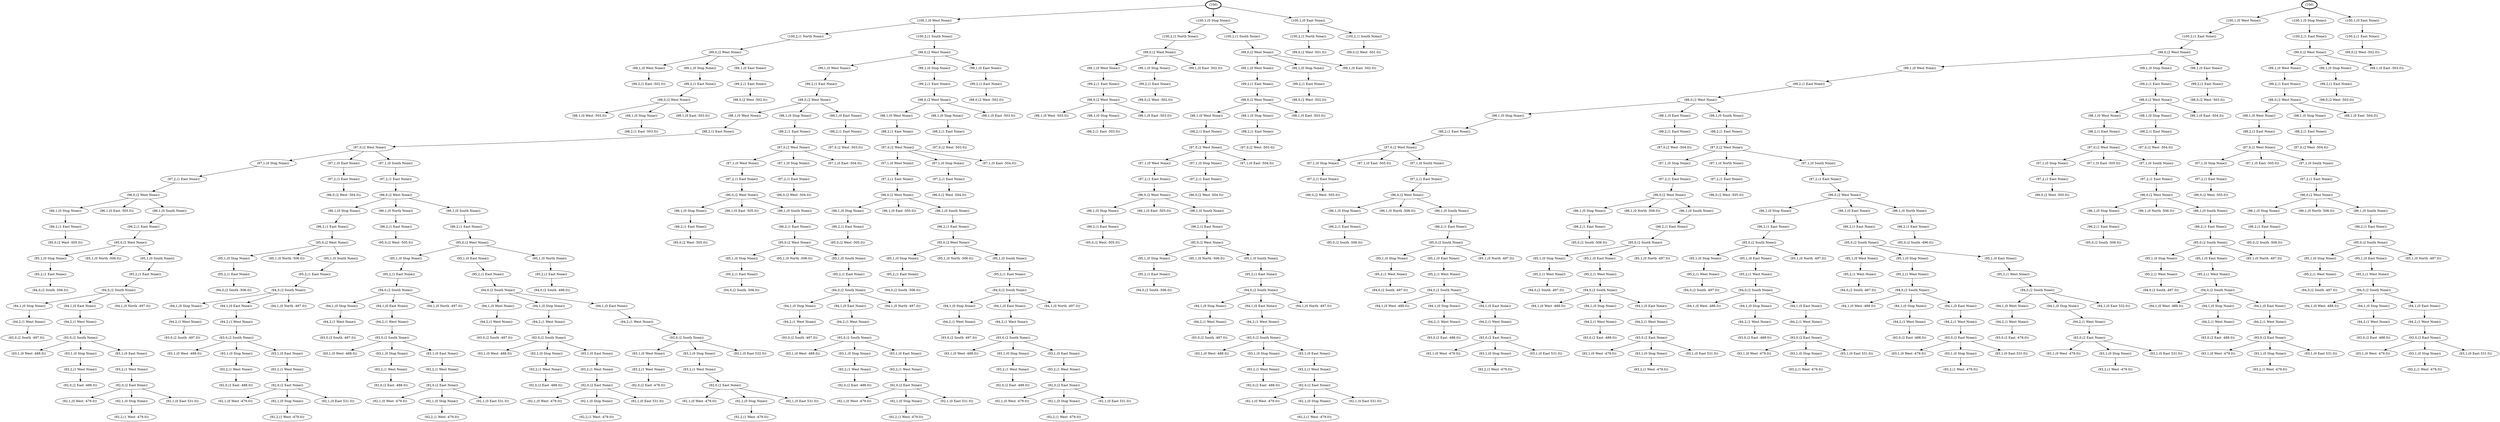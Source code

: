 strict digraph {
	6 [label="(99,2,(1 East -502.0))"]
	5 -> 6
	5 [label="(99,1,(0 West None))"]
	4 -> 5
	10 [label="(98,1,(0 West -503.0))"]
	9 -> 10
	12 [label="(98,2,(1 East -503.0))"]
	11 -> 12
	11 [label="(98,1,(0 Stop None))"]
	9 -> 11
	13 [label="(98,1,(0 East -503.0))"]
	9 -> 13
	9 [label="(98,0,(2 West None))"]
	8 -> 9
	8 [label="(99,2,(1 East None))"]
	7 -> 8
	7 [label="(99,1,(0 Stop None))"]
	4 -> 7
	16 [label="(98,0,(2 West -502.0))"]
	15 -> 16
	15 [label="(99,2,(1 East None))"]
	14 -> 15
	14 [label="(99,1,(0 East None))"]
	4 -> 14
	4 [label="(99,0,(2 West None))"]
	3 -> 4
	3 [label="(100,2,(1 North None))"]
	2 -> 3
	30 [label="(95,0,(2 West -505.0))"]
	29 -> 30
	29 [label="(96,2,(1 East None))"]
	28 -> 29
	28 [label="(96,1,(0 Stop None))"]
	27 -> 28
	31 [label="(96,1,(0 East -505.0))"]
	27 -> 31
	37 [label="(94,0,(2 South -506.0))"]
	36 -> 37
	36 [label="(95,2,(1 East None))"]
	35 -> 36
	35 [label="(95,1,(0 Stop None))"]
	34 -> 35
	38 [label="(95,1,(0 North -506.0))"]
	34 -> 38
	44 [label="(93,0,(2 South -497.0))"]
	43 -> 44
	43 [label="(94,2,(1 West None))"]
	42 -> 43
	42 [label="(94,1,(0 Stop None))"]
	41 -> 42
	48 [label="(93,1,(0 West -488.0))"]
	47 -> 48
	51 [label="(92,0,(2 East -488.0))"]
	50 -> 51
	50 [label="(93,2,(1 West None))"]
	49 -> 50
	49 [label="(93,1,(0 Stop None))"]
	47 -> 49
	55 [label="(92,1,(0 West -479.0))"]
	54 -> 55
	57 [label="(92,2,(1 West -479.0))"]
	56 -> 57
	56 [label="(92,1,(0 Stop None))"]
	54 -> 56
	58 [label="(92,1,(0 East 531.0))"]
	54 -> 58
	54 [label="(92,0,(2 East None))"]
	53 -> 54
	53 [label="(93,2,(1 West None))"]
	52 -> 53
	52 [label="(93,1,(0 East None))"]
	47 -> 52
	47 [label="(93,0,(2 South None))"]
	46 -> 47
	46 [label="(94,2,(1 West None))"]
	45 -> 46
	45 [label="(94,1,(0 East None))"]
	41 -> 45
	59 [label="(94,1,(0 North -497.0))"]
	41 -> 59
	41 [label="(94,0,(2 South None))"]
	40 -> 41
	40 [label="(95,2,(1 East None))"]
	39 -> 40
	39 [label="(95,1,(0 South None))"]
	34 -> 39
	34 [label="(95,0,(2 West None))"]
	33 -> 34
	33 [label="(96,2,(1 East None))"]
	32 -> 33
	32 [label="(96,1,(0 South None))"]
	27 -> 32
	27 [label="(96,0,(2 West None))"]
	26 -> 27
	26 [label="(97,2,(1 East None))"]
	25 -> 26
	25 [label="(97,1,(0 Stop None))"]
	24 -> 25
	62 [label="(96,0,(2 West -504.0))"]
	61 -> 62
	61 [label="(97,2,(1 East None))"]
	60 -> 61
	60 [label="(97,1,(0 East None))"]
	24 -> 60
	71 [label="(94,0,(2 South -506.0))"]
	70 -> 71
	70 [label="(95,2,(1 East None))"]
	69 -> 70
	69 [label="(95,1,(0 Stop None))"]
	68 -> 69
	72 [label="(95,1,(0 North -506.0))"]
	68 -> 72
	78 [label="(93,0,(2 South -497.0))"]
	77 -> 78
	77 [label="(94,2,(1 West None))"]
	76 -> 77
	76 [label="(94,1,(0 Stop None))"]
	75 -> 76
	82 [label="(93,1,(0 West -488.0))"]
	81 -> 82
	85 [label="(92,0,(2 East -488.0))"]
	84 -> 85
	84 [label="(93,2,(1 West None))"]
	83 -> 84
	83 [label="(93,1,(0 Stop None))"]
	81 -> 83
	89 [label="(92,1,(0 West -479.0))"]
	88 -> 89
	91 [label="(92,2,(1 West -479.0))"]
	90 -> 91
	90 [label="(92,1,(0 Stop None))"]
	88 -> 90
	92 [label="(92,1,(0 East 531.0))"]
	88 -> 92
	88 [label="(92,0,(2 East None))"]
	87 -> 88
	87 [label="(93,2,(1 West None))"]
	86 -> 87
	86 [label="(93,1,(0 East None))"]
	81 -> 86
	81 [label="(93,0,(2 South None))"]
	80 -> 81
	80 [label="(94,2,(1 West None))"]
	79 -> 80
	79 [label="(94,1,(0 East None))"]
	75 -> 79
	93 [label="(94,1,(0 North -497.0))"]
	75 -> 93
	75 [label="(94,0,(2 South None))"]
	74 -> 75
	74 [label="(95,2,(1 East None))"]
	73 -> 74
	73 [label="(95,1,(0 South None))"]
	68 -> 73
	68 [label="(95,0,(2 West None))"]
	67 -> 68
	67 [label="(96,2,(1 East None))"]
	66 -> 67
	66 [label="(96,1,(0 Stop None))"]
	65 -> 66
	96 [label="(95,0,(2 West -505.0))"]
	95 -> 96
	95 [label="(96,2,(1 East None))"]
	94 -> 95
	94 [label="(96,1,(0 North None))"]
	65 -> 94
	105 [label="(93,0,(2 South -497.0))"]
	104 -> 105
	104 [label="(94,2,(1 West None))"]
	103 -> 104
	103 [label="(94,1,(0 Stop None))"]
	102 -> 103
	109 [label="(93,1,(0 West -488.0))"]
	108 -> 109
	112 [label="(92,0,(2 East -488.0))"]
	111 -> 112
	111 [label="(93,2,(1 West None))"]
	110 -> 111
	110 [label="(93,1,(0 Stop None))"]
	108 -> 110
	116 [label="(92,1,(0 West -479.0))"]
	115 -> 116
	118 [label="(92,2,(1 West -479.0))"]
	117 -> 118
	117 [label="(92,1,(0 Stop None))"]
	115 -> 117
	119 [label="(92,1,(0 East 531.0))"]
	115 -> 119
	115 [label="(92,0,(2 East None))"]
	114 -> 115
	114 [label="(93,2,(1 West None))"]
	113 -> 114
	113 [label="(93,1,(0 East None))"]
	108 -> 113
	108 [label="(93,0,(2 South None))"]
	107 -> 108
	107 [label="(94,2,(1 West None))"]
	106 -> 107
	106 [label="(94,1,(0 East None))"]
	102 -> 106
	120 [label="(94,1,(0 North -497.0))"]
	102 -> 120
	102 [label="(94,0,(2 South None))"]
	101 -> 102
	101 [label="(95,2,(1 East None))"]
	100 -> 101
	100 [label="(95,1,(0 Stop None))"]
	99 -> 100
	126 [label="(93,0,(2 South -487.0))"]
	125 -> 126
	125 [label="(94,2,(1 West None))"]
	124 -> 125
	124 [label="(94,1,(0 West None))"]
	123 -> 124
	130 [label="(93,1,(0 West -488.0))"]
	129 -> 130
	133 [label="(92,0,(2 East -488.0))"]
	132 -> 133
	132 [label="(93,2,(1 West None))"]
	131 -> 132
	131 [label="(93,1,(0 Stop None))"]
	129 -> 131
	137 [label="(92,1,(0 West -479.0))"]
	136 -> 137
	139 [label="(92,2,(1 West -479.0))"]
	138 -> 139
	138 [label="(92,1,(0 Stop None))"]
	136 -> 138
	140 [label="(92,1,(0 East 531.0))"]
	136 -> 140
	136 [label="(92,0,(2 East None))"]
	135 -> 136
	135 [label="(93,2,(1 West None))"]
	134 -> 135
	134 [label="(93,1,(0 East None))"]
	129 -> 134
	129 [label="(93,0,(2 South None))"]
	128 -> 129
	128 [label="(94,2,(1 West None))"]
	127 -> 128
	127 [label="(94,1,(0 Stop None))"]
	123 -> 127
	146 [label="(92,0,(2 East -478.0))"]
	145 -> 146
	145 [label="(93,2,(1 West None))"]
	144 -> 145
	144 [label="(93,1,(0 West None))"]
	143 -> 144
	150 [label="(92,1,(0 West -479.0))"]
	149 -> 150
	152 [label="(92,2,(1 West -479.0))"]
	151 -> 152
	151 [label="(92,1,(0 Stop None))"]
	149 -> 151
	153 [label="(92,1,(0 East 531.0))"]
	149 -> 153
	149 [label="(92,0,(2 East None))"]
	148 -> 149
	148 [label="(93,2,(1 West None))"]
	147 -> 148
	147 [label="(93,1,(0 Stop None))"]
	143 -> 147
	154 [label="(93,1,(0 East 532.0))"]
	143 -> 154
	143 [label="(93,0,(2 South None))"]
	142 -> 143
	142 [label="(94,2,(1 West None))"]
	141 -> 142
	141 [label="(94,1,(0 East None))"]
	123 -> 141
	123 [label="(94,0,(2 South None))"]
	122 -> 123
	122 [label="(95,2,(1 East None))"]
	121 -> 122
	121 [label="(95,1,(0 East None))"]
	99 -> 121
	157 [label="(94,0,(2 South -496.0))"]
	156 -> 157
	156 [label="(95,2,(1 East None))"]
	155 -> 156
	155 [label="(95,1,(0 North None))"]
	99 -> 155
	99 [label="(95,0,(2 West None))"]
	98 -> 99
	98 [label="(96,2,(1 East None))"]
	97 -> 98
	97 [label="(96,1,(0 South None))"]
	65 -> 97
	65 [label="(96,0,(2 West None))"]
	64 -> 65
	64 [label="(97,2,(1 East None))"]
	63 -> 64
	63 [label="(97,1,(0 South None))"]
	24 -> 63
	24 [label="(97,0,(2 West None))"]
	23 -> 24
	23 [label="(98,2,(1 East None))"]
	22 -> 23
	22 [label="(98,1,(0 West None))"]
	21 -> 22
	166 [label="(95,0,(2 West -505.0))"]
	165 -> 166
	165 [label="(96,2,(1 East None))"]
	164 -> 165
	164 [label="(96,1,(0 Stop None))"]
	163 -> 164
	167 [label="(96,1,(0 East -505.0))"]
	163 -> 167
	173 [label="(94,0,(2 South -506.0))"]
	172 -> 173
	172 [label="(95,2,(1 East None))"]
	171 -> 172
	171 [label="(95,1,(0 Stop None))"]
	170 -> 171
	174 [label="(95,1,(0 North -506.0))"]
	170 -> 174
	180 [label="(93,0,(2 South -497.0))"]
	179 -> 180
	179 [label="(94,2,(1 West None))"]
	178 -> 179
	178 [label="(94,1,(0 Stop None))"]
	177 -> 178
	184 [label="(93,1,(0 West -488.0))"]
	183 -> 184
	187 [label="(92,0,(2 East -488.0))"]
	186 -> 187
	186 [label="(93,2,(1 West None))"]
	185 -> 186
	185 [label="(93,1,(0 Stop None))"]
	183 -> 185
	191 [label="(92,1,(0 West -479.0))"]
	190 -> 191
	193 [label="(92,2,(1 West -479.0))"]
	192 -> 193
	192 [label="(92,1,(0 Stop None))"]
	190 -> 192
	194 [label="(92,1,(0 East 531.0))"]
	190 -> 194
	190 [label="(92,0,(2 East None))"]
	189 -> 190
	189 [label="(93,2,(1 West None))"]
	188 -> 189
	188 [label="(93,1,(0 East None))"]
	183 -> 188
	183 [label="(93,0,(2 South None))"]
	182 -> 183
	182 [label="(94,2,(1 West None))"]
	181 -> 182
	181 [label="(94,1,(0 East None))"]
	177 -> 181
	195 [label="(94,1,(0 North -497.0))"]
	177 -> 195
	177 [label="(94,0,(2 South None))"]
	176 -> 177
	176 [label="(95,2,(1 East None))"]
	175 -> 176
	175 [label="(95,1,(0 South None))"]
	170 -> 175
	170 [label="(95,0,(2 West None))"]
	169 -> 170
	169 [label="(96,2,(1 East None))"]
	168 -> 169
	168 [label="(96,1,(0 South None))"]
	163 -> 168
	163 [label="(96,0,(2 West None))"]
	162 -> 163
	162 [label="(97,2,(1 East None))"]
	161 -> 162
	161 [label="(97,1,(0 West None))"]
	160 -> 161
	198 [label="(96,0,(2 West -504.0))"]
	197 -> 198
	197 [label="(97,2,(1 East None))"]
	196 -> 197
	196 [label="(97,1,(0 Stop None))"]
	160 -> 196
	199 [label="(97,1,(0 East -504.0))"]
	160 -> 199
	160 [label="(97,0,(2 West None))"]
	159 -> 160
	159 [label="(98,2,(1 East None))"]
	158 -> 159
	158 [label="(98,1,(0 Stop None))"]
	21 -> 158
	202 [label="(97,0,(2 West -503.0))"]
	201 -> 202
	201 [label="(98,2,(1 East None))"]
	200 -> 201
	200 [label="(98,1,(0 East None))"]
	21 -> 200
	21 [label="(98,0,(2 West None))"]
	20 -> 21
	20 [label="(99,2,(1 East None))"]
	19 -> 20
	19 [label="(99,1,(0 West None))"]
	18 -> 19
	214 [label="(95,0,(2 West -505.0))"]
	213 -> 214
	213 [label="(96,2,(1 East None))"]
	212 -> 213
	212 [label="(96,1,(0 Stop None))"]
	211 -> 212
	215 [label="(96,1,(0 East -505.0))"]
	211 -> 215
	221 [label="(94,0,(2 South -506.0))"]
	220 -> 221
	220 [label="(95,2,(1 East None))"]
	219 -> 220
	219 [label="(95,1,(0 Stop None))"]
	218 -> 219
	222 [label="(95,1,(0 North -506.0))"]
	218 -> 222
	228 [label="(93,0,(2 South -497.0))"]
	227 -> 228
	227 [label="(94,2,(1 West None))"]
	226 -> 227
	226 [label="(94,1,(0 Stop None))"]
	225 -> 226
	232 [label="(93,1,(0 West -488.0))"]
	231 -> 232
	235 [label="(92,0,(2 East -488.0))"]
	234 -> 235
	234 [label="(93,2,(1 West None))"]
	233 -> 234
	233 [label="(93,1,(0 Stop None))"]
	231 -> 233
	239 [label="(92,1,(0 West -479.0))"]
	238 -> 239
	241 [label="(92,2,(1 West -479.0))"]
	240 -> 241
	240 [label="(92,1,(0 Stop None))"]
	238 -> 240
	242 [label="(92,1,(0 East 531.0))"]
	238 -> 242
	238 [label="(92,0,(2 East None))"]
	237 -> 238
	237 [label="(93,2,(1 West None))"]
	236 -> 237
	236 [label="(93,1,(0 East None))"]
	231 -> 236
	231 [label="(93,0,(2 South None))"]
	230 -> 231
	230 [label="(94,2,(1 West None))"]
	229 -> 230
	229 [label="(94,1,(0 East None))"]
	225 -> 229
	243 [label="(94,1,(0 North -497.0))"]
	225 -> 243
	225 [label="(94,0,(2 South None))"]
	224 -> 225
	224 [label="(95,2,(1 East None))"]
	223 -> 224
	223 [label="(95,1,(0 South None))"]
	218 -> 223
	218 [label="(95,0,(2 West None))"]
	217 -> 218
	217 [label="(96,2,(1 East None))"]
	216 -> 217
	216 [label="(96,1,(0 South None))"]
	211 -> 216
	211 [label="(96,0,(2 West None))"]
	210 -> 211
	210 [label="(97,2,(1 East None))"]
	209 -> 210
	209 [label="(97,1,(0 West None))"]
	208 -> 209
	246 [label="(96,0,(2 West -504.0))"]
	245 -> 246
	245 [label="(97,2,(1 East None))"]
	244 -> 245
	244 [label="(97,1,(0 Stop None))"]
	208 -> 244
	247 [label="(97,1,(0 East -504.0))"]
	208 -> 247
	208 [label="(97,0,(2 West None))"]
	207 -> 208
	207 [label="(98,2,(1 East None))"]
	206 -> 207
	206 [label="(98,1,(0 West None))"]
	205 -> 206
	250 [label="(97,0,(2 West -503.0))"]
	249 -> 250
	249 [label="(98,2,(1 East None))"]
	248 -> 249
	248 [label="(98,1,(0 Stop None))"]
	205 -> 248
	251 [label="(98,1,(0 East -503.0))"]
	205 -> 251
	205 [label="(98,0,(2 West None))"]
	204 -> 205
	204 [label="(99,2,(1 East None))"]
	203 -> 204
	203 [label="(99,1,(0 Stop None))"]
	18 -> 203
	254 [label="(98,0,(2 West -502.0))"]
	253 -> 254
	253 [label="(99,2,(1 East None))"]
	252 -> 253
	252 [label="(99,1,(0 East None))"]
	18 -> 252
	18 [label="(99,0,(2 West None))"]
	17 -> 18
	17 [label="(100,2,(1 South None))"]
	2 -> 17
	2 [label="(100,1,(0 West None))"]
	1 -> 2
	261 [label="(98,1,(0 West -503.0))"]
	260 -> 261
	263 [label="(98,2,(1 East -503.0))"]
	262 -> 263
	262 [label="(98,1,(0 Stop None))"]
	260 -> 262
	264 [label="(98,1,(0 East -503.0))"]
	260 -> 264
	260 [label="(98,0,(2 West None))"]
	259 -> 260
	259 [label="(99,2,(1 East None))"]
	258 -> 259
	258 [label="(99,1,(0 West None))"]
	257 -> 258
	267 [label="(98,0,(2 West -502.0))"]
	266 -> 267
	266 [label="(99,2,(1 East None))"]
	265 -> 266
	265 [label="(99,1,(0 Stop None))"]
	257 -> 265
	268 [label="(99,1,(0 East -502.0))"]
	257 -> 268
	257 [label="(99,0,(2 West None))"]
	256 -> 257
	256 [label="(100,2,(1 North None))"]
	255 -> 256
	282 [label="(95,0,(2 West -505.0))"]
	281 -> 282
	281 [label="(96,2,(1 East None))"]
	280 -> 281
	280 [label="(96,1,(0 Stop None))"]
	279 -> 280
	283 [label="(96,1,(0 East -505.0))"]
	279 -> 283
	289 [label="(94,0,(2 South -506.0))"]
	288 -> 289
	288 [label="(95,2,(1 East None))"]
	287 -> 288
	287 [label="(95,1,(0 Stop None))"]
	286 -> 287
	290 [label="(95,1,(0 North -506.0))"]
	286 -> 290
	296 [label="(93,0,(2 South -497.0))"]
	295 -> 296
	295 [label="(94,2,(1 West None))"]
	294 -> 295
	294 [label="(94,1,(0 Stop None))"]
	293 -> 294
	300 [label="(93,1,(0 West -488.0))"]
	299 -> 300
	303 [label="(92,0,(2 East -488.0))"]
	302 -> 303
	302 [label="(93,2,(1 West None))"]
	301 -> 302
	301 [label="(93,1,(0 Stop None))"]
	299 -> 301
	307 [label="(92,1,(0 West -479.0))"]
	306 -> 307
	309 [label="(92,2,(1 West -479.0))"]
	308 -> 309
	308 [label="(92,1,(0 Stop None))"]
	306 -> 308
	310 [label="(92,1,(0 East 531.0))"]
	306 -> 310
	306 [label="(92,0,(2 East None))"]
	305 -> 306
	305 [label="(93,2,(1 West None))"]
	304 -> 305
	304 [label="(93,1,(0 East None))"]
	299 -> 304
	299 [label="(93,0,(2 South None))"]
	298 -> 299
	298 [label="(94,2,(1 West None))"]
	297 -> 298
	297 [label="(94,1,(0 East None))"]
	293 -> 297
	311 [label="(94,1,(0 North -497.0))"]
	293 -> 311
	293 [label="(94,0,(2 South None))"]
	292 -> 293
	292 [label="(95,2,(1 East None))"]
	291 -> 292
	291 [label="(95,1,(0 South None))"]
	286 -> 291
	286 [label="(95,0,(2 West None))"]
	285 -> 286
	285 [label="(96,2,(1 East None))"]
	284 -> 285
	284 [label="(96,1,(0 South None))"]
	279 -> 284
	279 [label="(96,0,(2 West None))"]
	278 -> 279
	278 [label="(97,2,(1 East None))"]
	277 -> 278
	277 [label="(97,1,(0 West None))"]
	276 -> 277
	314 [label="(96,0,(2 West -504.0))"]
	313 -> 314
	313 [label="(97,2,(1 East None))"]
	312 -> 313
	312 [label="(97,1,(0 Stop None))"]
	276 -> 312
	315 [label="(97,1,(0 East -504.0))"]
	276 -> 315
	276 [label="(97,0,(2 West None))"]
	275 -> 276
	275 [label="(98,2,(1 East None))"]
	274 -> 275
	274 [label="(98,1,(0 West None))"]
	273 -> 274
	318 [label="(97,0,(2 West -503.0))"]
	317 -> 318
	317 [label="(98,2,(1 East None))"]
	316 -> 317
	316 [label="(98,1,(0 Stop None))"]
	273 -> 316
	319 [label="(98,1,(0 East -503.0))"]
	273 -> 319
	273 [label="(98,0,(2 West None))"]
	272 -> 273
	272 [label="(99,2,(1 East None))"]
	271 -> 272
	271 [label="(99,1,(0 West None))"]
	270 -> 271
	322 [label="(98,0,(2 West -502.0))"]
	321 -> 322
	321 [label="(99,2,(1 East None))"]
	320 -> 321
	320 [label="(99,1,(0 Stop None))"]
	270 -> 320
	323 [label="(99,1,(0 East -502.0))"]
	270 -> 323
	270 [label="(99,0,(2 West None))"]
	269 -> 270
	269 [label="(100,2,(1 South None))"]
	255 -> 269
	255 [label="(100,1,(0 Stop None))"]
	1 -> 255
	326 [label="(99,0,(2 West -501.0))"]
	325 -> 326
	325 [label="(100,2,(1 North None))"]
	324 -> 325
	328 [label="(99,0,(2 West -501.0))"]
	327 -> 328
	327 [label="(100,2,(1 South None))"]
	324 -> 327
	324 [label="(100,1,(0 East None))"]
	1 -> 324
	1 [label="(100)"]
	1 [penwidth=3]
	341 [label="(96,0,(2 West -505.0))"]
	340 -> 341
	340 [label="(97,2,(1 East None))"]
	339 -> 340
	339 [label="(97,1,(0 Stop None))"]
	338 -> 339
	342 [label="(97,1,(0 East -505.0))"]
	338 -> 342
	348 [label="(95,0,(2 South -506.0))"]
	347 -> 348
	347 [label="(96,2,(1 East None))"]
	346 -> 347
	346 [label="(96,1,(0 Stop None))"]
	345 -> 346
	349 [label="(96,1,(0 North -506.0))"]
	345 -> 349
	355 [label="(94,0,(2 South -497.0))"]
	354 -> 355
	354 [label="(95,2,(1 West None))"]
	353 -> 354
	353 [label="(95,1,(0 Stop None))"]
	352 -> 353
	359 [label="(94,1,(0 West -488.0))"]
	358 -> 359
	362 [label="(93,0,(2 East -488.0))"]
	361 -> 362
	361 [label="(94,2,(1 West None))"]
	360 -> 361
	360 [label="(94,1,(0 Stop None))"]
	358 -> 360
	366 [label="(93,1,(0 West -479.0))"]
	365 -> 366
	368 [label="(93,2,(1 West -479.0))"]
	367 -> 368
	367 [label="(93,1,(0 Stop None))"]
	365 -> 367
	369 [label="(93,1,(0 East 531.0))"]
	365 -> 369
	365 [label="(93,0,(2 East None))"]
	364 -> 365
	364 [label="(94,2,(1 West None))"]
	363 -> 364
	363 [label="(94,1,(0 East None))"]
	358 -> 363
	358 [label="(94,0,(2 South None))"]
	357 -> 358
	357 [label="(95,2,(1 West None))"]
	356 -> 357
	356 [label="(95,1,(0 East None))"]
	352 -> 356
	370 [label="(95,1,(0 North -497.0))"]
	352 -> 370
	352 [label="(95,0,(2 South None))"]
	351 -> 352
	351 [label="(96,2,(1 East None))"]
	350 -> 351
	350 [label="(96,1,(0 South None))"]
	345 -> 350
	345 [label="(96,0,(2 West None))"]
	344 -> 345
	344 [label="(97,2,(1 East None))"]
	343 -> 344
	343 [label="(97,1,(0 South None))"]
	338 -> 343
	338 [label="(97,0,(2 West None))"]
	337 -> 338
	337 [label="(98,2,(1 East None))"]
	336 -> 337
	336 [label="(98,1,(0 Stop None))"]
	335 -> 336
	373 [label="(97,0,(2 West -504.0))"]
	372 -> 373
	372 [label="(98,2,(1 East None))"]
	371 -> 372
	371 [label="(98,1,(0 East None))"]
	335 -> 371
	382 [label="(95,0,(2 South -506.0))"]
	381 -> 382
	381 [label="(96,2,(1 East None))"]
	380 -> 381
	380 [label="(96,1,(0 Stop None))"]
	379 -> 380
	383 [label="(96,1,(0 North -506.0))"]
	379 -> 383
	389 [label="(94,0,(2 South -497.0))"]
	388 -> 389
	388 [label="(95,2,(1 West None))"]
	387 -> 388
	387 [label="(95,1,(0 Stop None))"]
	386 -> 387
	393 [label="(94,1,(0 West -488.0))"]
	392 -> 393
	396 [label="(93,0,(2 East -488.0))"]
	395 -> 396
	395 [label="(94,2,(1 West None))"]
	394 -> 395
	394 [label="(94,1,(0 Stop None))"]
	392 -> 394
	400 [label="(93,1,(0 West -479.0))"]
	399 -> 400
	402 [label="(93,2,(1 West -479.0))"]
	401 -> 402
	401 [label="(93,1,(0 Stop None))"]
	399 -> 401
	403 [label="(93,1,(0 East 531.0))"]
	399 -> 403
	399 [label="(93,0,(2 East None))"]
	398 -> 399
	398 [label="(94,2,(1 West None))"]
	397 -> 398
	397 [label="(94,1,(0 East None))"]
	392 -> 397
	392 [label="(94,0,(2 South None))"]
	391 -> 392
	391 [label="(95,2,(1 West None))"]
	390 -> 391
	390 [label="(95,1,(0 East None))"]
	386 -> 390
	404 [label="(95,1,(0 North -497.0))"]
	386 -> 404
	386 [label="(95,0,(2 South None))"]
	385 -> 386
	385 [label="(96,2,(1 East None))"]
	384 -> 385
	384 [label="(96,1,(0 South None))"]
	379 -> 384
	379 [label="(96,0,(2 West None))"]
	378 -> 379
	378 [label="(97,2,(1 East None))"]
	377 -> 378
	377 [label="(97,1,(0 Stop None))"]
	376 -> 377
	407 [label="(96,0,(2 West -505.0))"]
	406 -> 407
	406 [label="(97,2,(1 East None))"]
	405 -> 406
	405 [label="(97,1,(0 North None))"]
	376 -> 405
	416 [label="(94,0,(2 South -497.0))"]
	415 -> 416
	415 [label="(95,2,(1 West None))"]
	414 -> 415
	414 [label="(95,1,(0 Stop None))"]
	413 -> 414
	420 [label="(94,1,(0 West -488.0))"]
	419 -> 420
	423 [label="(93,0,(2 East -488.0))"]
	422 -> 423
	422 [label="(94,2,(1 West None))"]
	421 -> 422
	421 [label="(94,1,(0 Stop None))"]
	419 -> 421
	427 [label="(93,1,(0 West -479.0))"]
	426 -> 427
	429 [label="(93,2,(1 West -479.0))"]
	428 -> 429
	428 [label="(93,1,(0 Stop None))"]
	426 -> 428
	430 [label="(93,1,(0 East 531.0))"]
	426 -> 430
	426 [label="(93,0,(2 East None))"]
	425 -> 426
	425 [label="(94,2,(1 West None))"]
	424 -> 425
	424 [label="(94,1,(0 East None))"]
	419 -> 424
	419 [label="(94,0,(2 South None))"]
	418 -> 419
	418 [label="(95,2,(1 West None))"]
	417 -> 418
	417 [label="(95,1,(0 East None))"]
	413 -> 417
	431 [label="(95,1,(0 North -497.0))"]
	413 -> 431
	413 [label="(95,0,(2 South None))"]
	412 -> 413
	412 [label="(96,2,(1 East None))"]
	411 -> 412
	411 [label="(96,1,(0 Stop None))"]
	410 -> 411
	437 [label="(94,0,(2 South -487.0))"]
	436 -> 437
	436 [label="(95,2,(1 West None))"]
	435 -> 436
	435 [label="(95,1,(0 West None))"]
	434 -> 435
	441 [label="(94,1,(0 West -488.0))"]
	440 -> 441
	444 [label="(93,0,(2 East -488.0))"]
	443 -> 444
	443 [label="(94,2,(1 West None))"]
	442 -> 443
	442 [label="(94,1,(0 Stop None))"]
	440 -> 442
	448 [label="(93,1,(0 West -479.0))"]
	447 -> 448
	450 [label="(93,2,(1 West -479.0))"]
	449 -> 450
	449 [label="(93,1,(0 Stop None))"]
	447 -> 449
	451 [label="(93,1,(0 East 531.0))"]
	447 -> 451
	447 [label="(93,0,(2 East None))"]
	446 -> 447
	446 [label="(94,2,(1 West None))"]
	445 -> 446
	445 [label="(94,1,(0 East None))"]
	440 -> 445
	440 [label="(94,0,(2 South None))"]
	439 -> 440
	439 [label="(95,2,(1 West None))"]
	438 -> 439
	438 [label="(95,1,(0 Stop None))"]
	434 -> 438
	457 [label="(93,0,(2 East -478.0))"]
	456 -> 457
	456 [label="(94,2,(1 West None))"]
	455 -> 456
	455 [label="(94,1,(0 West None))"]
	454 -> 455
	461 [label="(93,1,(0 West -479.0))"]
	460 -> 461
	463 [label="(93,2,(1 West -479.0))"]
	462 -> 463
	462 [label="(93,1,(0 Stop None))"]
	460 -> 462
	464 [label="(93,1,(0 East 531.0))"]
	460 -> 464
	460 [label="(93,0,(2 East None))"]
	459 -> 460
	459 [label="(94,2,(1 West None))"]
	458 -> 459
	458 [label="(94,1,(0 Stop None))"]
	454 -> 458
	465 [label="(94,1,(0 East 532.0))"]
	454 -> 465
	454 [label="(94,0,(2 South None))"]
	453 -> 454
	453 [label="(95,2,(1 West None))"]
	452 -> 453
	452 [label="(95,1,(0 East None))"]
	434 -> 452
	434 [label="(95,0,(2 South None))"]
	433 -> 434
	433 [label="(96,2,(1 East None))"]
	432 -> 433
	432 [label="(96,1,(0 East None))"]
	410 -> 432
	468 [label="(95,0,(2 South -496.0))"]
	467 -> 468
	467 [label="(96,2,(1 East None))"]
	466 -> 467
	466 [label="(96,1,(0 North None))"]
	410 -> 466
	410 [label="(96,0,(2 West None))"]
	409 -> 410
	409 [label="(97,2,(1 East None))"]
	408 -> 409
	408 [label="(97,1,(0 South None))"]
	376 -> 408
	376 [label="(97,0,(2 West None))"]
	375 -> 376
	375 [label="(98,2,(1 East None))"]
	374 -> 375
	374 [label="(98,1,(0 South None))"]
	335 -> 374
	335 [label="(98,0,(2 West None))"]
	334 -> 335
	334 [label="(99,2,(1 East None))"]
	333 -> 334
	333 [label="(99,1,(0 West None))"]
	332 -> 333
	477 [label="(96,0,(2 West -505.0))"]
	476 -> 477
	476 [label="(97,2,(1 East None))"]
	475 -> 476
	475 [label="(97,1,(0 Stop None))"]
	474 -> 475
	478 [label="(97,1,(0 East -505.0))"]
	474 -> 478
	484 [label="(95,0,(2 South -506.0))"]
	483 -> 484
	483 [label="(96,2,(1 East None))"]
	482 -> 483
	482 [label="(96,1,(0 Stop None))"]
	481 -> 482
	485 [label="(96,1,(0 North -506.0))"]
	481 -> 485
	491 [label="(94,0,(2 South -497.0))"]
	490 -> 491
	490 [label="(95,2,(1 West None))"]
	489 -> 490
	489 [label="(95,1,(0 Stop None))"]
	488 -> 489
	495 [label="(94,1,(0 West -488.0))"]
	494 -> 495
	498 [label="(93,0,(2 East -488.0))"]
	497 -> 498
	497 [label="(94,2,(1 West None))"]
	496 -> 497
	496 [label="(94,1,(0 Stop None))"]
	494 -> 496
	502 [label="(93,1,(0 West -479.0))"]
	501 -> 502
	504 [label="(93,2,(1 West -479.0))"]
	503 -> 504
	503 [label="(93,1,(0 Stop None))"]
	501 -> 503
	505 [label="(93,1,(0 East 531.0))"]
	501 -> 505
	501 [label="(93,0,(2 East None))"]
	500 -> 501
	500 [label="(94,2,(1 West None))"]
	499 -> 500
	499 [label="(94,1,(0 East None))"]
	494 -> 499
	494 [label="(94,0,(2 South None))"]
	493 -> 494
	493 [label="(95,2,(1 West None))"]
	492 -> 493
	492 [label="(95,1,(0 East None))"]
	488 -> 492
	506 [label="(95,1,(0 North -497.0))"]
	488 -> 506
	488 [label="(95,0,(2 South None))"]
	487 -> 488
	487 [label="(96,2,(1 East None))"]
	486 -> 487
	486 [label="(96,1,(0 South None))"]
	481 -> 486
	481 [label="(96,0,(2 West None))"]
	480 -> 481
	480 [label="(97,2,(1 East None))"]
	479 -> 480
	479 [label="(97,1,(0 South None))"]
	474 -> 479
	474 [label="(97,0,(2 West None))"]
	473 -> 474
	473 [label="(98,2,(1 East None))"]
	472 -> 473
	472 [label="(98,1,(0 West None))"]
	471 -> 472
	509 [label="(97,0,(2 West -504.0))"]
	508 -> 509
	508 [label="(98,2,(1 East None))"]
	507 -> 508
	507 [label="(98,1,(0 Stop None))"]
	471 -> 507
	510 [label="(98,1,(0 East -504.0))"]
	471 -> 510
	471 [label="(98,0,(2 West None))"]
	470 -> 471
	470 [label="(99,2,(1 East None))"]
	469 -> 470
	469 [label="(99,1,(0 Stop None))"]
	332 -> 469
	513 [label="(98,0,(2 West -503.0))"]
	512 -> 513
	512 [label="(99,2,(1 East None))"]
	511 -> 512
	511 [label="(99,1,(0 East None))"]
	332 -> 511
	332 [label="(99,0,(2 West None))"]
	331 -> 332
	331 [label="(100,2,(1 East None))"]
	330 -> 331
	330 [label="(100,1,(0 West None))"]
	329 -> 330
	525 [label="(96,0,(2 West -505.0))"]
	524 -> 525
	524 [label="(97,2,(1 East None))"]
	523 -> 524
	523 [label="(97,1,(0 Stop None))"]
	522 -> 523
	526 [label="(97,1,(0 East -505.0))"]
	522 -> 526
	532 [label="(95,0,(2 South -506.0))"]
	531 -> 532
	531 [label="(96,2,(1 East None))"]
	530 -> 531
	530 [label="(96,1,(0 Stop None))"]
	529 -> 530
	533 [label="(96,1,(0 North -506.0))"]
	529 -> 533
	539 [label="(94,0,(2 South -497.0))"]
	538 -> 539
	538 [label="(95,2,(1 West None))"]
	537 -> 538
	537 [label="(95,1,(0 Stop None))"]
	536 -> 537
	543 [label="(94,1,(0 West -488.0))"]
	542 -> 543
	546 [label="(93,0,(2 East -488.0))"]
	545 -> 546
	545 [label="(94,2,(1 West None))"]
	544 -> 545
	544 [label="(94,1,(0 Stop None))"]
	542 -> 544
	550 [label="(93,1,(0 West -479.0))"]
	549 -> 550
	552 [label="(93,2,(1 West -479.0))"]
	551 -> 552
	551 [label="(93,1,(0 Stop None))"]
	549 -> 551
	553 [label="(93,1,(0 East 531.0))"]
	549 -> 553
	549 [label="(93,0,(2 East None))"]
	548 -> 549
	548 [label="(94,2,(1 West None))"]
	547 -> 548
	547 [label="(94,1,(0 East None))"]
	542 -> 547
	542 [label="(94,0,(2 South None))"]
	541 -> 542
	541 [label="(95,2,(1 West None))"]
	540 -> 541
	540 [label="(95,1,(0 East None))"]
	536 -> 540
	554 [label="(95,1,(0 North -497.0))"]
	536 -> 554
	536 [label="(95,0,(2 South None))"]
	535 -> 536
	535 [label="(96,2,(1 East None))"]
	534 -> 535
	534 [label="(96,1,(0 South None))"]
	529 -> 534
	529 [label="(96,0,(2 West None))"]
	528 -> 529
	528 [label="(97,2,(1 East None))"]
	527 -> 528
	527 [label="(97,1,(0 South None))"]
	522 -> 527
	522 [label="(97,0,(2 West None))"]
	521 -> 522
	521 [label="(98,2,(1 East None))"]
	520 -> 521
	520 [label="(98,1,(0 West None))"]
	519 -> 520
	557 [label="(97,0,(2 West -504.0))"]
	556 -> 557
	556 [label="(98,2,(1 East None))"]
	555 -> 556
	555 [label="(98,1,(0 Stop None))"]
	519 -> 555
	558 [label="(98,1,(0 East -504.0))"]
	519 -> 558
	519 [label="(98,0,(2 West None))"]
	518 -> 519
	518 [label="(99,2,(1 East None))"]
	517 -> 518
	517 [label="(99,1,(0 West None))"]
	516 -> 517
	561 [label="(98,0,(2 West -503.0))"]
	560 -> 561
	560 [label="(99,2,(1 East None))"]
	559 -> 560
	559 [label="(99,1,(0 Stop None))"]
	516 -> 559
	562 [label="(99,1,(0 East -503.0))"]
	516 -> 562
	516 [label="(99,0,(2 West None))"]
	515 -> 516
	515 [label="(100,2,(1 East None))"]
	514 -> 515
	514 [label="(100,1,(0 Stop None))"]
	329 -> 514
	565 [label="(99,0,(2 West -502.0))"]
	564 -> 565
	564 [label="(100,2,(1 East None))"]
	563 -> 564
	563 [label="(100,1,(0 East None))"]
	329 -> 563
	329 [label="(100)"]
	329 [penwidth=3]
}

